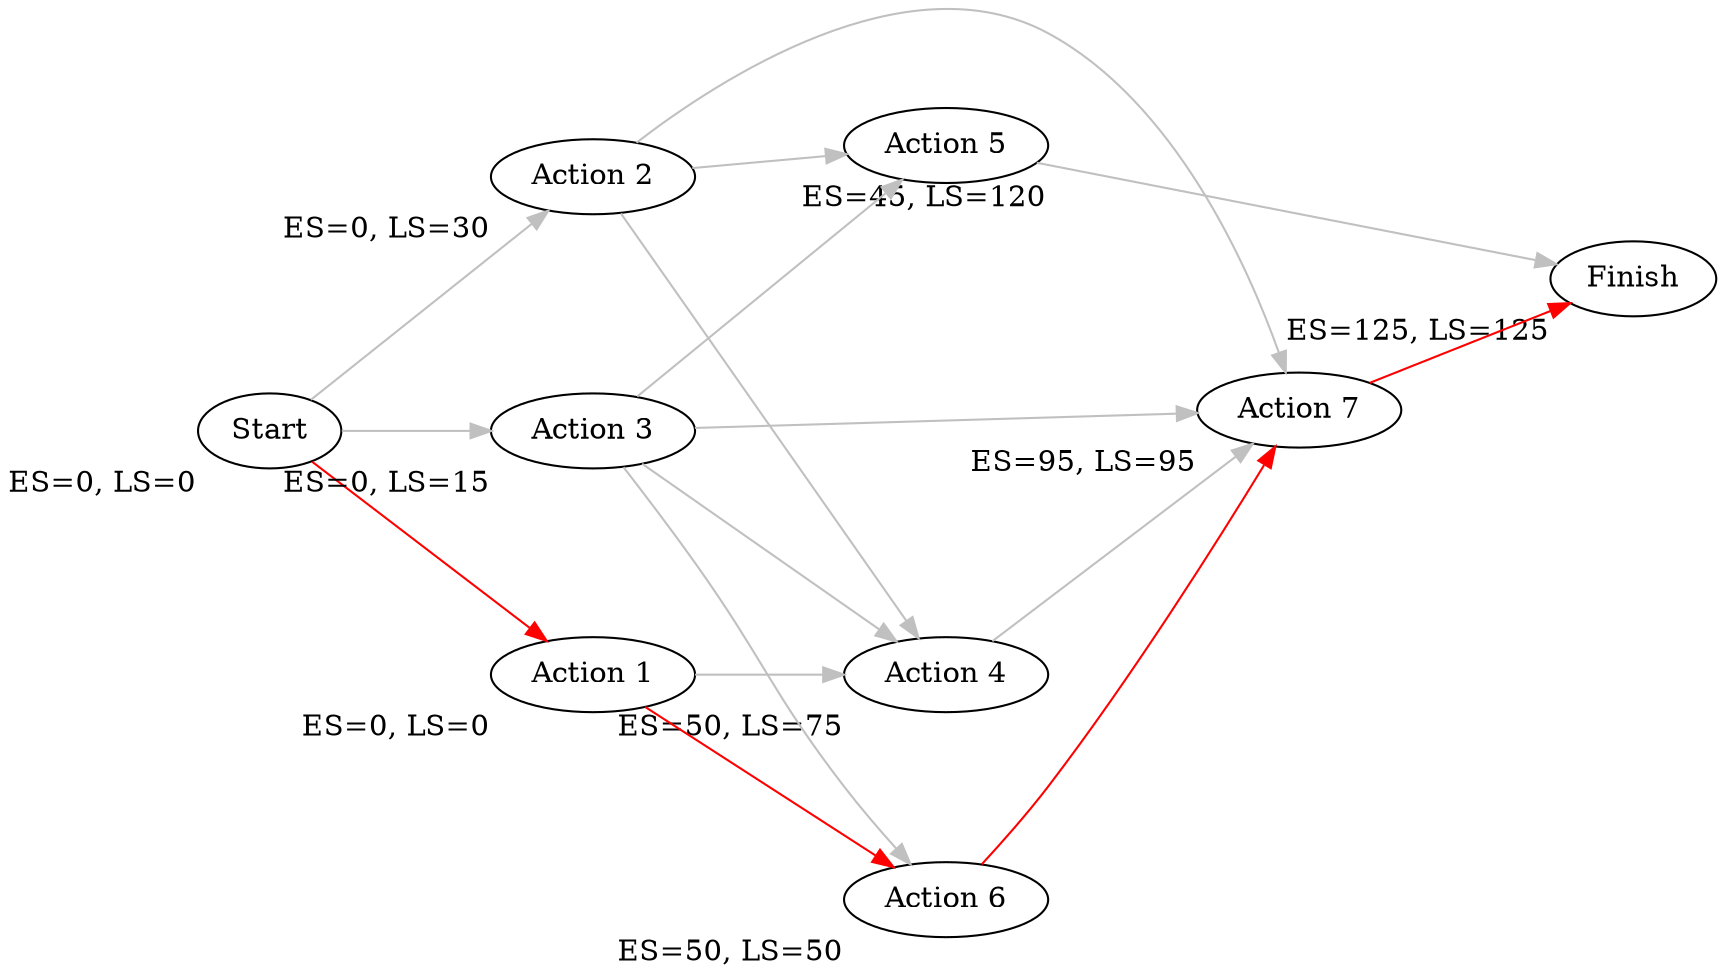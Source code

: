 digraph {
	graph [nodesep=1, ranksep=1];
	rankdir="LR";
	1 [label="Start", xlabel="ES=0, LS=0"];
	1 -> 2 [color="red"];
	1 -> 3 [color="grey"];
	1 -> 4 [color="grey"];
	
	2 [label="Action 1", xlabel="ES=0, LS=0"];
	2 -> 5 [color="grey"];
	2 -> 7 [color="red"];

	3 [label="Action 2", xlabel="ES=0, LS=30"];
	3 -> 5 [color="grey"];
	3 -> 6 [color="grey"];
	3 -> 8 [color="grey"];

	4 [label="Action 3", xlabel="ES=0, LS=15"];
	4 -> 5 [color="grey"];
	4 -> 6 [color="grey"];
	4 -> 7 [color="grey"];
	4 -> 8 [color="grey"];

	5 [label="Action 4", xlabel="ES=50, LS=75"];
	5 -> 8 [color="grey"];
	
	6 [label="Action 5", xlabel="ES=45, LS=120"];
	6 -> 9 [color="grey"];
	
	7 [label="Action 6", xlabel="ES=50, LS=50"];
	7 -> 8 [color="red"];
	
	8 [label="Action 7", xlabel="ES=95, LS=95"];
	8 -> 9 [color="red"];

	9 [label="Finish", xlabel="ES=125, LS=125"];
}